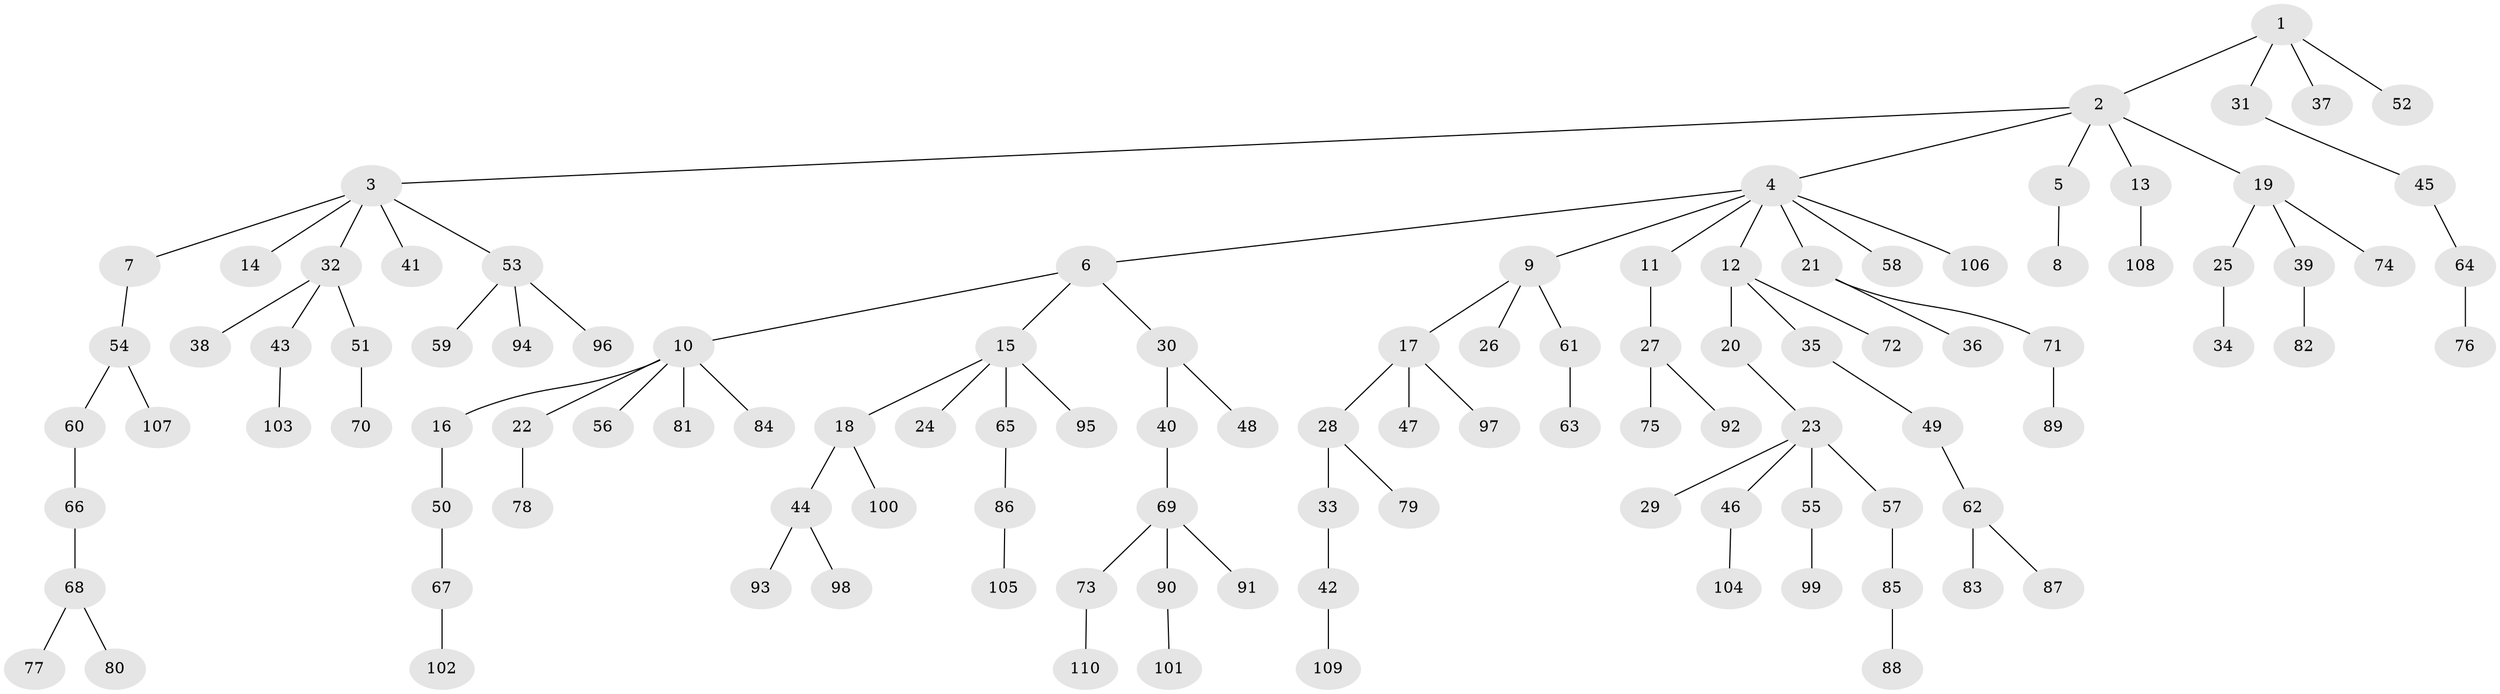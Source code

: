 // coarse degree distribution, {3: 0.11688311688311688, 6: 0.025974025974025976, 8: 0.025974025974025976, 5: 0.03896103896103896, 2: 0.15584415584415584, 1: 0.5974025974025974, 4: 0.03896103896103896}
// Generated by graph-tools (version 1.1) at 2025/24/03/03/25 07:24:07]
// undirected, 110 vertices, 109 edges
graph export_dot {
graph [start="1"]
  node [color=gray90,style=filled];
  1;
  2;
  3;
  4;
  5;
  6;
  7;
  8;
  9;
  10;
  11;
  12;
  13;
  14;
  15;
  16;
  17;
  18;
  19;
  20;
  21;
  22;
  23;
  24;
  25;
  26;
  27;
  28;
  29;
  30;
  31;
  32;
  33;
  34;
  35;
  36;
  37;
  38;
  39;
  40;
  41;
  42;
  43;
  44;
  45;
  46;
  47;
  48;
  49;
  50;
  51;
  52;
  53;
  54;
  55;
  56;
  57;
  58;
  59;
  60;
  61;
  62;
  63;
  64;
  65;
  66;
  67;
  68;
  69;
  70;
  71;
  72;
  73;
  74;
  75;
  76;
  77;
  78;
  79;
  80;
  81;
  82;
  83;
  84;
  85;
  86;
  87;
  88;
  89;
  90;
  91;
  92;
  93;
  94;
  95;
  96;
  97;
  98;
  99;
  100;
  101;
  102;
  103;
  104;
  105;
  106;
  107;
  108;
  109;
  110;
  1 -- 2;
  1 -- 31;
  1 -- 37;
  1 -- 52;
  2 -- 3;
  2 -- 4;
  2 -- 5;
  2 -- 13;
  2 -- 19;
  3 -- 7;
  3 -- 14;
  3 -- 32;
  3 -- 41;
  3 -- 53;
  4 -- 6;
  4 -- 9;
  4 -- 11;
  4 -- 12;
  4 -- 21;
  4 -- 58;
  4 -- 106;
  5 -- 8;
  6 -- 10;
  6 -- 15;
  6 -- 30;
  7 -- 54;
  9 -- 17;
  9 -- 26;
  9 -- 61;
  10 -- 16;
  10 -- 22;
  10 -- 56;
  10 -- 81;
  10 -- 84;
  11 -- 27;
  12 -- 20;
  12 -- 35;
  12 -- 72;
  13 -- 108;
  15 -- 18;
  15 -- 24;
  15 -- 65;
  15 -- 95;
  16 -- 50;
  17 -- 28;
  17 -- 47;
  17 -- 97;
  18 -- 44;
  18 -- 100;
  19 -- 25;
  19 -- 39;
  19 -- 74;
  20 -- 23;
  21 -- 36;
  21 -- 71;
  22 -- 78;
  23 -- 29;
  23 -- 46;
  23 -- 55;
  23 -- 57;
  25 -- 34;
  27 -- 75;
  27 -- 92;
  28 -- 33;
  28 -- 79;
  30 -- 40;
  30 -- 48;
  31 -- 45;
  32 -- 38;
  32 -- 43;
  32 -- 51;
  33 -- 42;
  35 -- 49;
  39 -- 82;
  40 -- 69;
  42 -- 109;
  43 -- 103;
  44 -- 93;
  44 -- 98;
  45 -- 64;
  46 -- 104;
  49 -- 62;
  50 -- 67;
  51 -- 70;
  53 -- 59;
  53 -- 94;
  53 -- 96;
  54 -- 60;
  54 -- 107;
  55 -- 99;
  57 -- 85;
  60 -- 66;
  61 -- 63;
  62 -- 83;
  62 -- 87;
  64 -- 76;
  65 -- 86;
  66 -- 68;
  67 -- 102;
  68 -- 77;
  68 -- 80;
  69 -- 73;
  69 -- 90;
  69 -- 91;
  71 -- 89;
  73 -- 110;
  85 -- 88;
  86 -- 105;
  90 -- 101;
}
